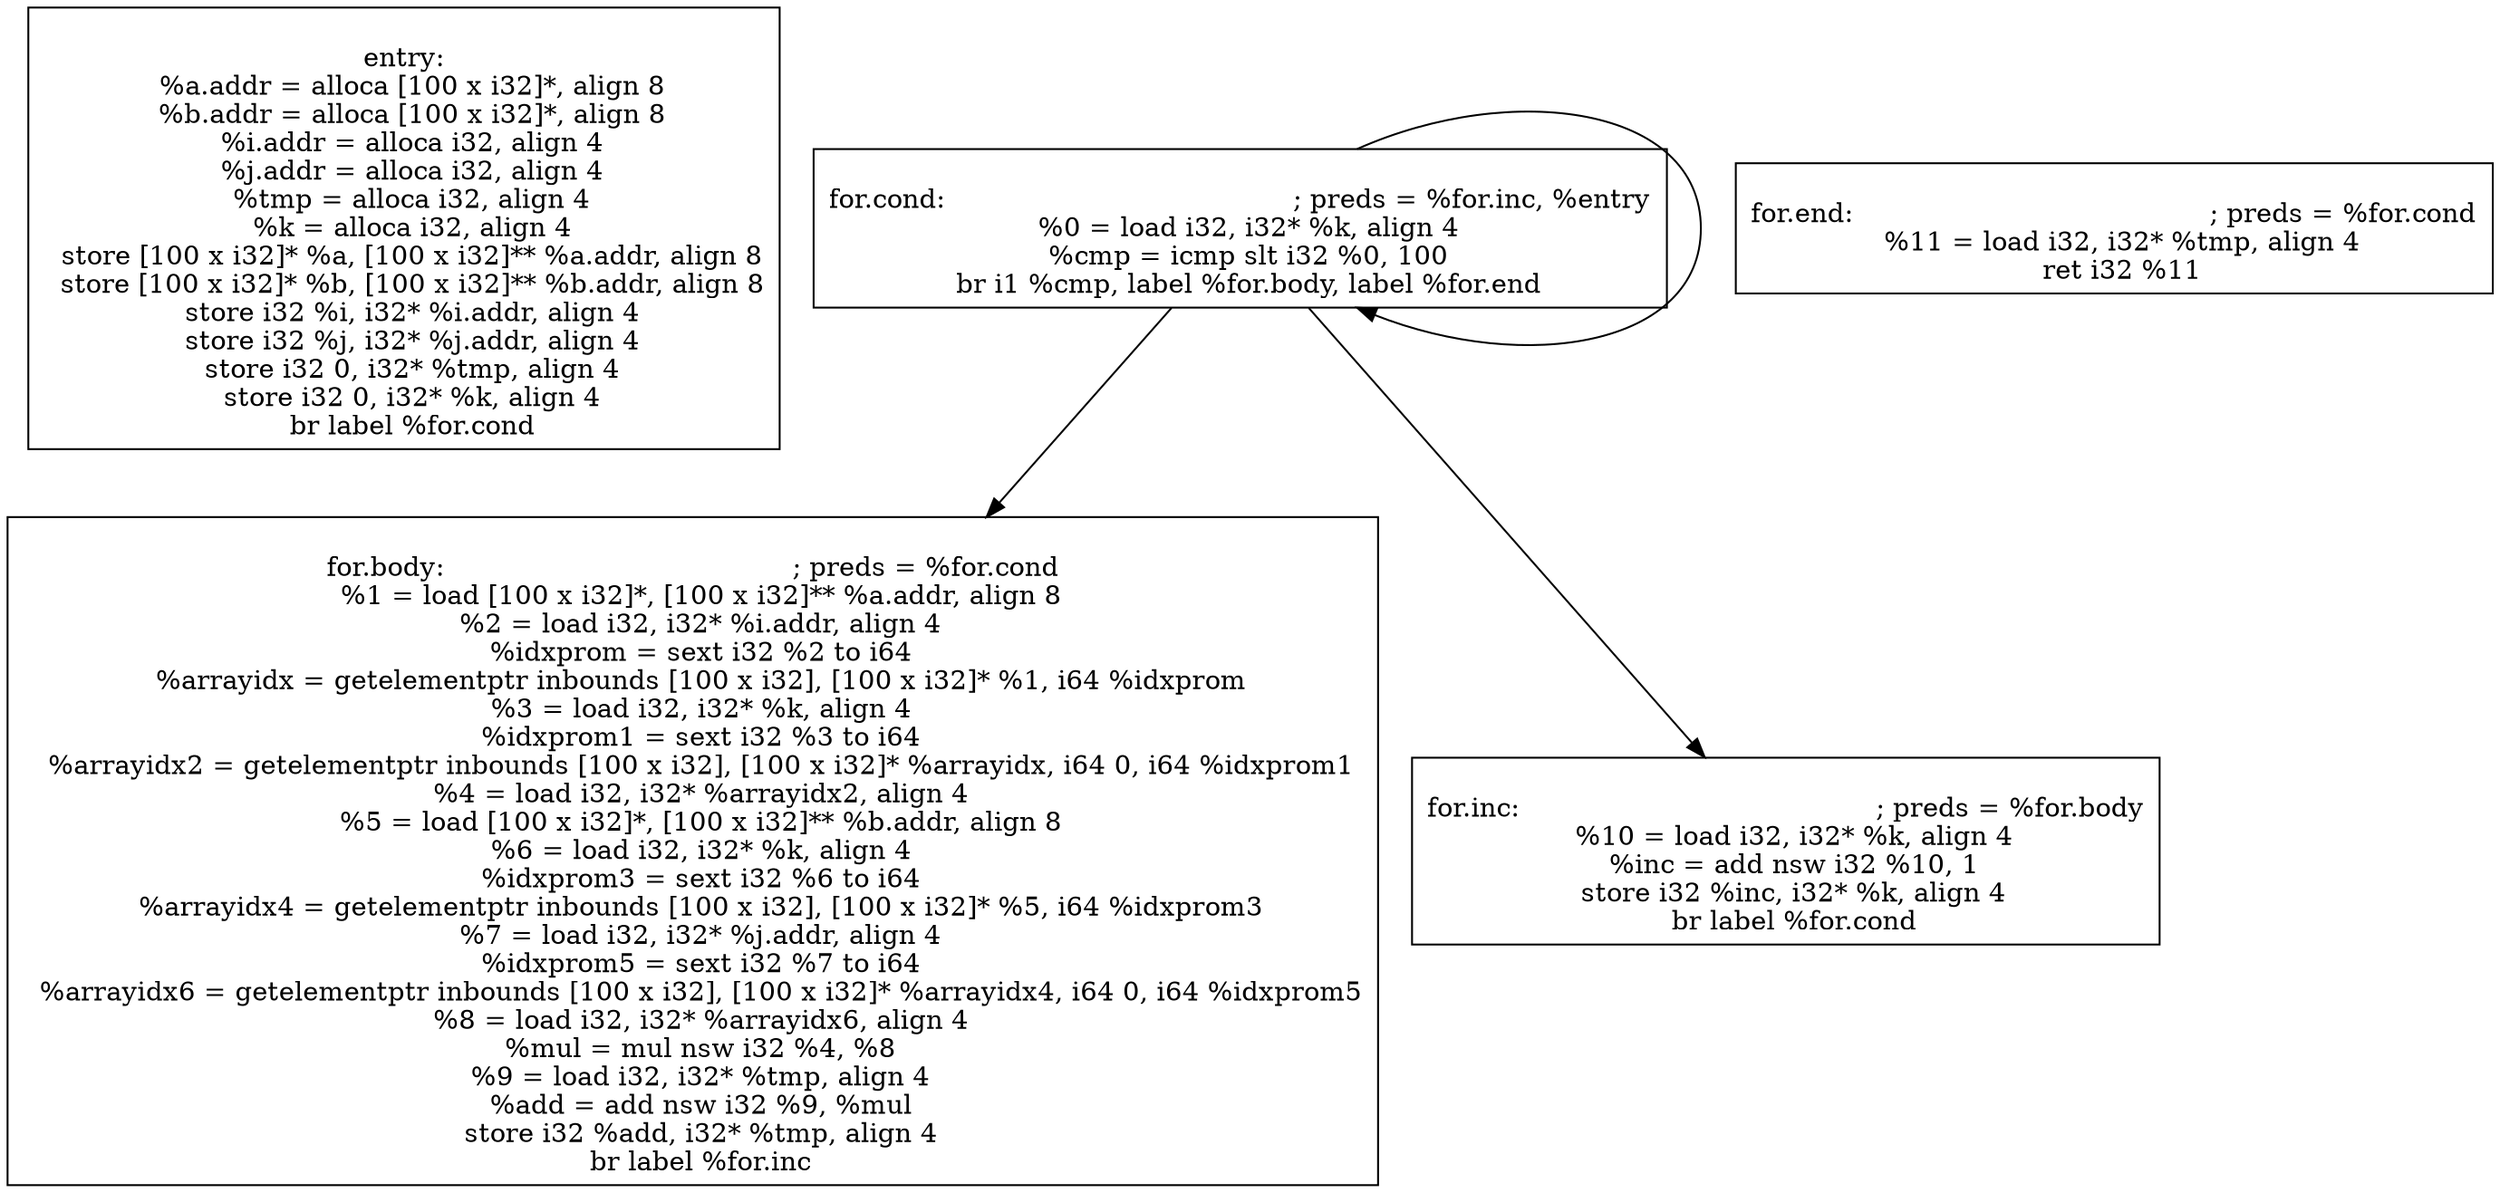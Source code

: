 
digraph G {


node9 [label="
entry:
  %a.addr = alloca [100 x i32]*, align 8
  %b.addr = alloca [100 x i32]*, align 8
  %i.addr = alloca i32, align 4
  %j.addr = alloca i32, align 4
  %tmp = alloca i32, align 4
  %k = alloca i32, align 4
  store [100 x i32]* %a, [100 x i32]** %a.addr, align 8
  store [100 x i32]* %b, [100 x i32]** %b.addr, align 8
  store i32 %i, i32* %i.addr, align 4
  store i32 %j, i32* %j.addr, align 4
  store i32 0, i32* %tmp, align 4
  store i32 0, i32* %k, align 4
  br label %for.cond
",shape=rectangle ]
node7 [label="
for.cond:                                         ; preds = %for.inc, %entry
  %0 = load i32, i32* %k, align 4
  %cmp = icmp slt i32 %0, 100
  br i1 %cmp, label %for.body, label %for.end
",shape=rectangle ]
node8 [label="
for.body:                                         ; preds = %for.cond
  %1 = load [100 x i32]*, [100 x i32]** %a.addr, align 8
  %2 = load i32, i32* %i.addr, align 4
  %idxprom = sext i32 %2 to i64
  %arrayidx = getelementptr inbounds [100 x i32], [100 x i32]* %1, i64 %idxprom
  %3 = load i32, i32* %k, align 4
  %idxprom1 = sext i32 %3 to i64
  %arrayidx2 = getelementptr inbounds [100 x i32], [100 x i32]* %arrayidx, i64 0, i64 %idxprom1
  %4 = load i32, i32* %arrayidx2, align 4
  %5 = load [100 x i32]*, [100 x i32]** %b.addr, align 8
  %6 = load i32, i32* %k, align 4
  %idxprom3 = sext i32 %6 to i64
  %arrayidx4 = getelementptr inbounds [100 x i32], [100 x i32]* %5, i64 %idxprom3
  %7 = load i32, i32* %j.addr, align 4
  %idxprom5 = sext i32 %7 to i64
  %arrayidx6 = getelementptr inbounds [100 x i32], [100 x i32]* %arrayidx4, i64 0, i64 %idxprom5
  %8 = load i32, i32* %arrayidx6, align 4
  %mul = mul nsw i32 %4, %8
  %9 = load i32, i32* %tmp, align 4
  %add = add nsw i32 %9, %mul
  store i32 %add, i32* %tmp, align 4
  br label %for.inc
",shape=rectangle ]
node5 [label="
for.inc:                                          ; preds = %for.body
  %10 = load i32, i32* %k, align 4
  %inc = add nsw i32 %10, 1
  store i32 %inc, i32* %k, align 4
  br label %for.cond
",shape=rectangle ]
node6 [label="
for.end:                                          ; preds = %for.cond
  %11 = load i32, i32* %tmp, align 4
  ret i32 %11
",shape=rectangle ]

node7->node7 [ ]
node7->node5 [ ]
node7->node8 [ ]


}
